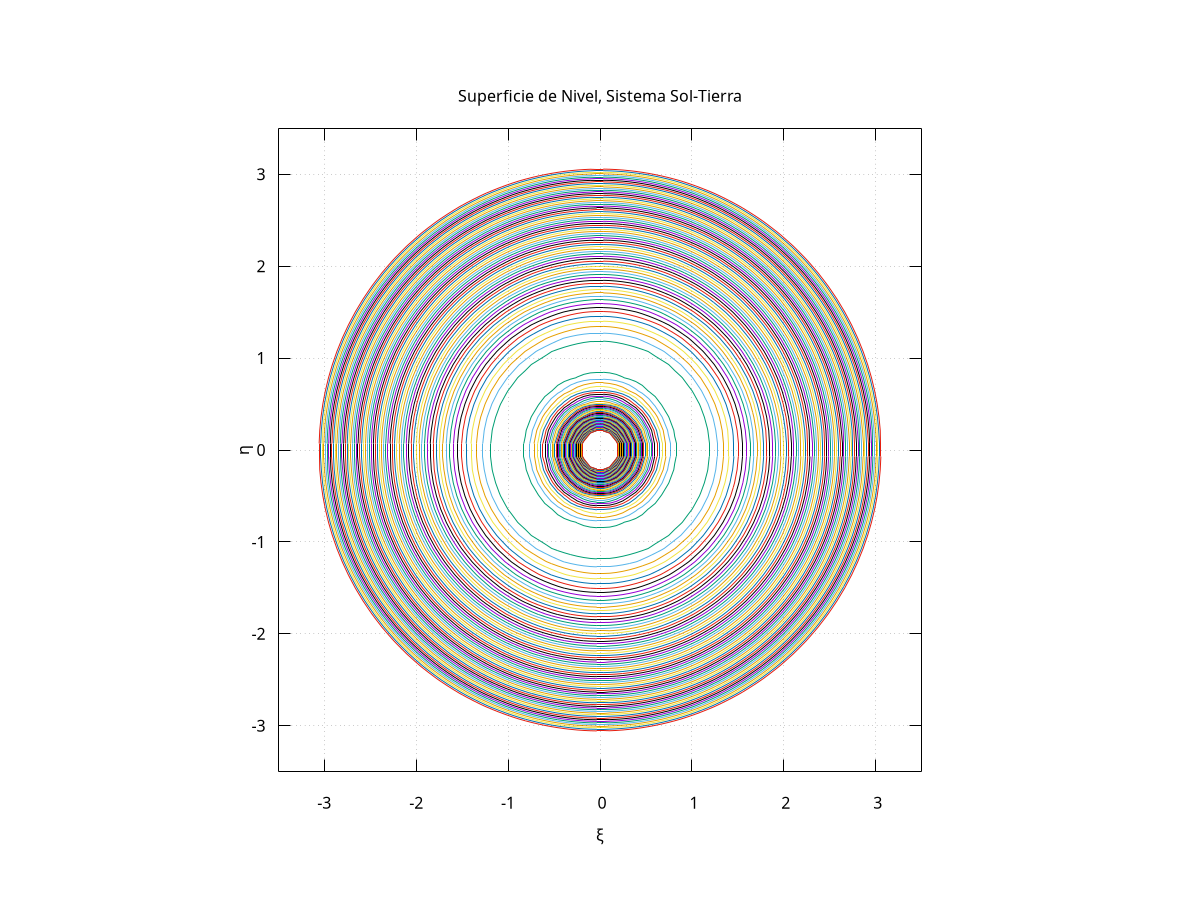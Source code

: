 #    2021-04-07
#    contourSolTierra.gp
#    Diego Sarceño (dsarceno68@gmail.com)

#    Programa superficies de nivel, sistema tierra luna

#    Codificación del texto: UTF8
#    Compiladores probados: GNUPLOT (Ubuntu 20.04 Linux) 5.2
#    Instrucciones de compilación: no requere nada mas
#    gnuplot contourSolTierra.gp

#    Copyright (C) 2021
#    D. R. Sarceño Ramírez
#    dsarceno68@gmail.com
#
#    This program is free software: you can redistribute it and/or
#    modify it under the terms of the GNU General Public License as
#    published by the Free Software Foundation, either version 3 of
#    the License, or (at your option) any later version.
#
#    This program is distributed in the hope that it will be useful,
#    but WITHOUT ANY WARRANTY; without even the implied warranty of
#    MERCHANTABILITY or FITNESS FOR A PARTICULAR PURPOSE.  See the GNU
#    General Public License for more details.
#
#    You should have received a copy of the GNU General Public License
#    along with this program.  If not, see
#    <http://www.gnu.org/licenses/>.

# PROGRAM
# terminal
set terminal pdf
set output 'contourSolTierra.pdf'

# divisiones en la superficies para una mejor visión
set isosamples 50

# labels
set title 'Superficie de Nivel, Sistema Sol-Tierra'
set xlabel 'ξ'
set ylabel 'η'

# superficies de nivel
set size ratio -1
set grid
set view map
#set key outside
set nokey
unset surface
set contour base
set cntrparam levels incremental -5,0.05,0



## plot
# ranges
set xrange [-3.5:3.5]
set yrange [-3.5:3.5]

# constantes
G = 6.6738E-11
Me = 5.972E24
Ms = 1.989E30
a = 1.496E11
xi1 = Me/(Me + Ms)
xi2 = xi1 - 1
K = (Me + Ms)*G/a

splot ( xi2/sqrt((x - xi1)**2 + y**2) - xi1/sqrt((x - xi2)**2 + y**2) - 0.5*(x**2 + y**2) ) t 'V'
